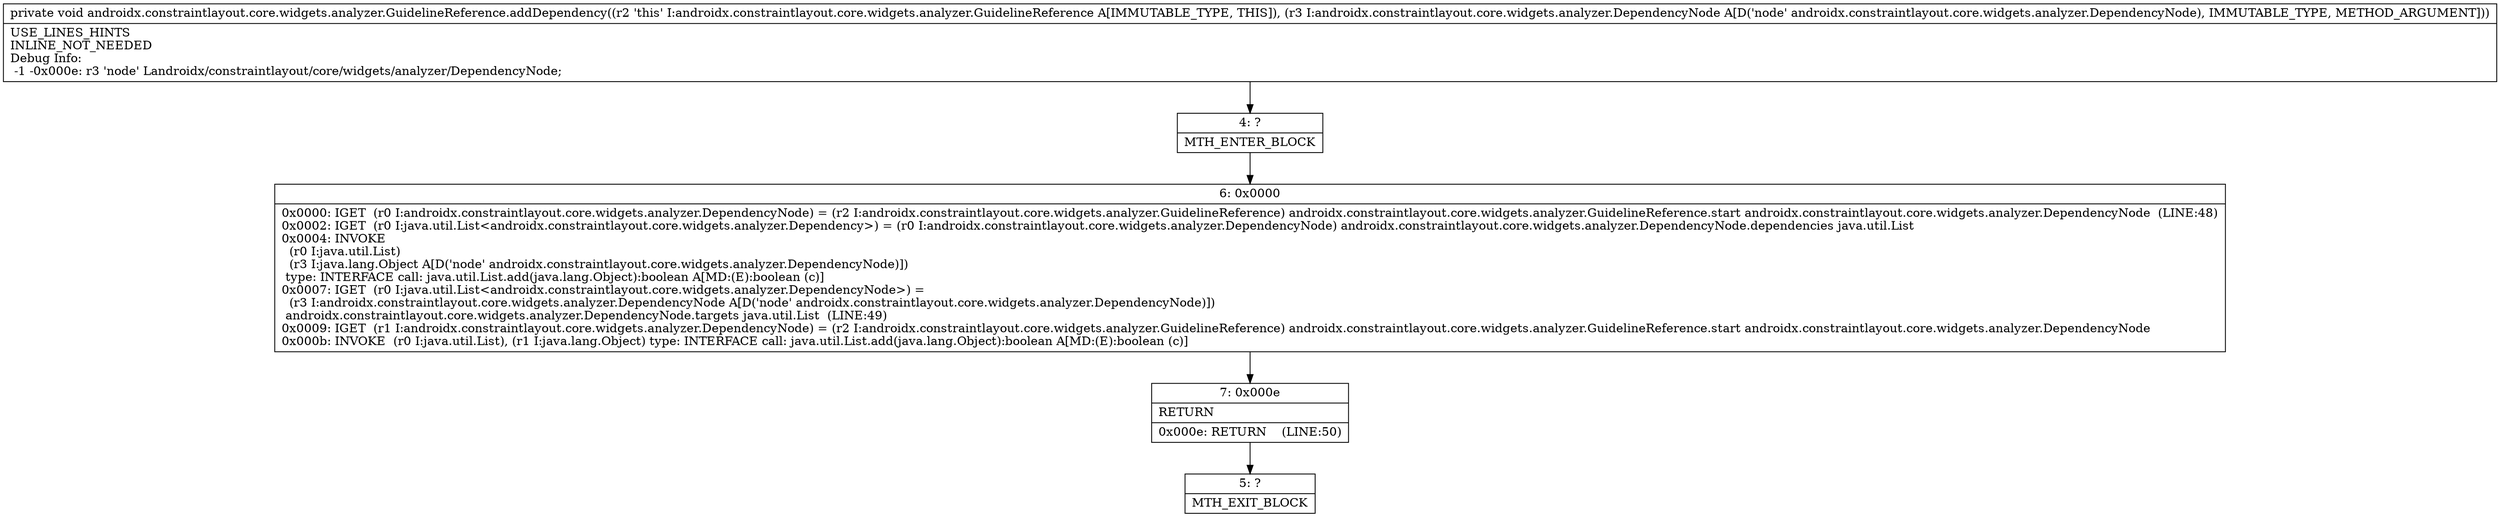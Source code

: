 digraph "CFG forandroidx.constraintlayout.core.widgets.analyzer.GuidelineReference.addDependency(Landroidx\/constraintlayout\/core\/widgets\/analyzer\/DependencyNode;)V" {
Node_4 [shape=record,label="{4\:\ ?|MTH_ENTER_BLOCK\l}"];
Node_6 [shape=record,label="{6\:\ 0x0000|0x0000: IGET  (r0 I:androidx.constraintlayout.core.widgets.analyzer.DependencyNode) = (r2 I:androidx.constraintlayout.core.widgets.analyzer.GuidelineReference) androidx.constraintlayout.core.widgets.analyzer.GuidelineReference.start androidx.constraintlayout.core.widgets.analyzer.DependencyNode  (LINE:48)\l0x0002: IGET  (r0 I:java.util.List\<androidx.constraintlayout.core.widgets.analyzer.Dependency\>) = (r0 I:androidx.constraintlayout.core.widgets.analyzer.DependencyNode) androidx.constraintlayout.core.widgets.analyzer.DependencyNode.dependencies java.util.List \l0x0004: INVOKE  \l  (r0 I:java.util.List)\l  (r3 I:java.lang.Object A[D('node' androidx.constraintlayout.core.widgets.analyzer.DependencyNode)])\l type: INTERFACE call: java.util.List.add(java.lang.Object):boolean A[MD:(E):boolean (c)]\l0x0007: IGET  (r0 I:java.util.List\<androidx.constraintlayout.core.widgets.analyzer.DependencyNode\>) = \l  (r3 I:androidx.constraintlayout.core.widgets.analyzer.DependencyNode A[D('node' androidx.constraintlayout.core.widgets.analyzer.DependencyNode)])\l androidx.constraintlayout.core.widgets.analyzer.DependencyNode.targets java.util.List  (LINE:49)\l0x0009: IGET  (r1 I:androidx.constraintlayout.core.widgets.analyzer.DependencyNode) = (r2 I:androidx.constraintlayout.core.widgets.analyzer.GuidelineReference) androidx.constraintlayout.core.widgets.analyzer.GuidelineReference.start androidx.constraintlayout.core.widgets.analyzer.DependencyNode \l0x000b: INVOKE  (r0 I:java.util.List), (r1 I:java.lang.Object) type: INTERFACE call: java.util.List.add(java.lang.Object):boolean A[MD:(E):boolean (c)]\l}"];
Node_7 [shape=record,label="{7\:\ 0x000e|RETURN\l|0x000e: RETURN    (LINE:50)\l}"];
Node_5 [shape=record,label="{5\:\ ?|MTH_EXIT_BLOCK\l}"];
MethodNode[shape=record,label="{private void androidx.constraintlayout.core.widgets.analyzer.GuidelineReference.addDependency((r2 'this' I:androidx.constraintlayout.core.widgets.analyzer.GuidelineReference A[IMMUTABLE_TYPE, THIS]), (r3 I:androidx.constraintlayout.core.widgets.analyzer.DependencyNode A[D('node' androidx.constraintlayout.core.widgets.analyzer.DependencyNode), IMMUTABLE_TYPE, METHOD_ARGUMENT]))  | USE_LINES_HINTS\lINLINE_NOT_NEEDED\lDebug Info:\l  \-1 \-0x000e: r3 'node' Landroidx\/constraintlayout\/core\/widgets\/analyzer\/DependencyNode;\l}"];
MethodNode -> Node_4;Node_4 -> Node_6;
Node_6 -> Node_7;
Node_7 -> Node_5;
}


